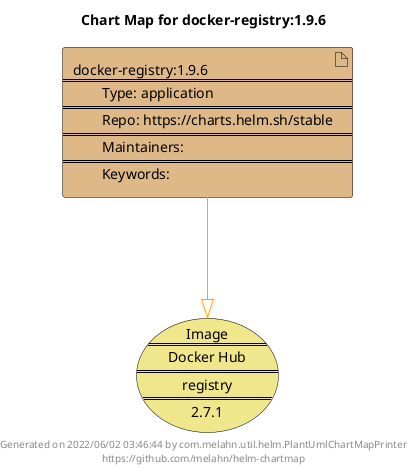 @startuml
skinparam linetype ortho
skinparam backgroundColor white
skinparam usecaseBorderColor black
skinparam usecaseArrowColor LightSlateGray
skinparam artifactBorderColor black
skinparam artifactArrowColor LightSlateGray

title Chart Map for docker-registry:1.9.6

'There is one referenced Helm Chart
artifact "docker-registry:1.9.6\n====\n\tType: application\n====\n\tRepo: https://charts.helm.sh/stable\n====\n\tMaintainers: \n====\n\tKeywords: " as docker_registry_1_9_6 #BurlyWood

'There is one referenced Docker Image
usecase "Image\n====\nDocker Hub\n====\nregistry\n====\n2.7.1" as registry_2_7_1 #Khaki

'Chart Dependencies
docker_registry_1_9_6--[#orange]-|>registry_2_7_1

center footer Generated on 2022/06/02 03:46:44 by com.melahn.util.helm.PlantUmlChartMapPrinter\nhttps://github.com/melahn/helm-chartmap
@enduml
